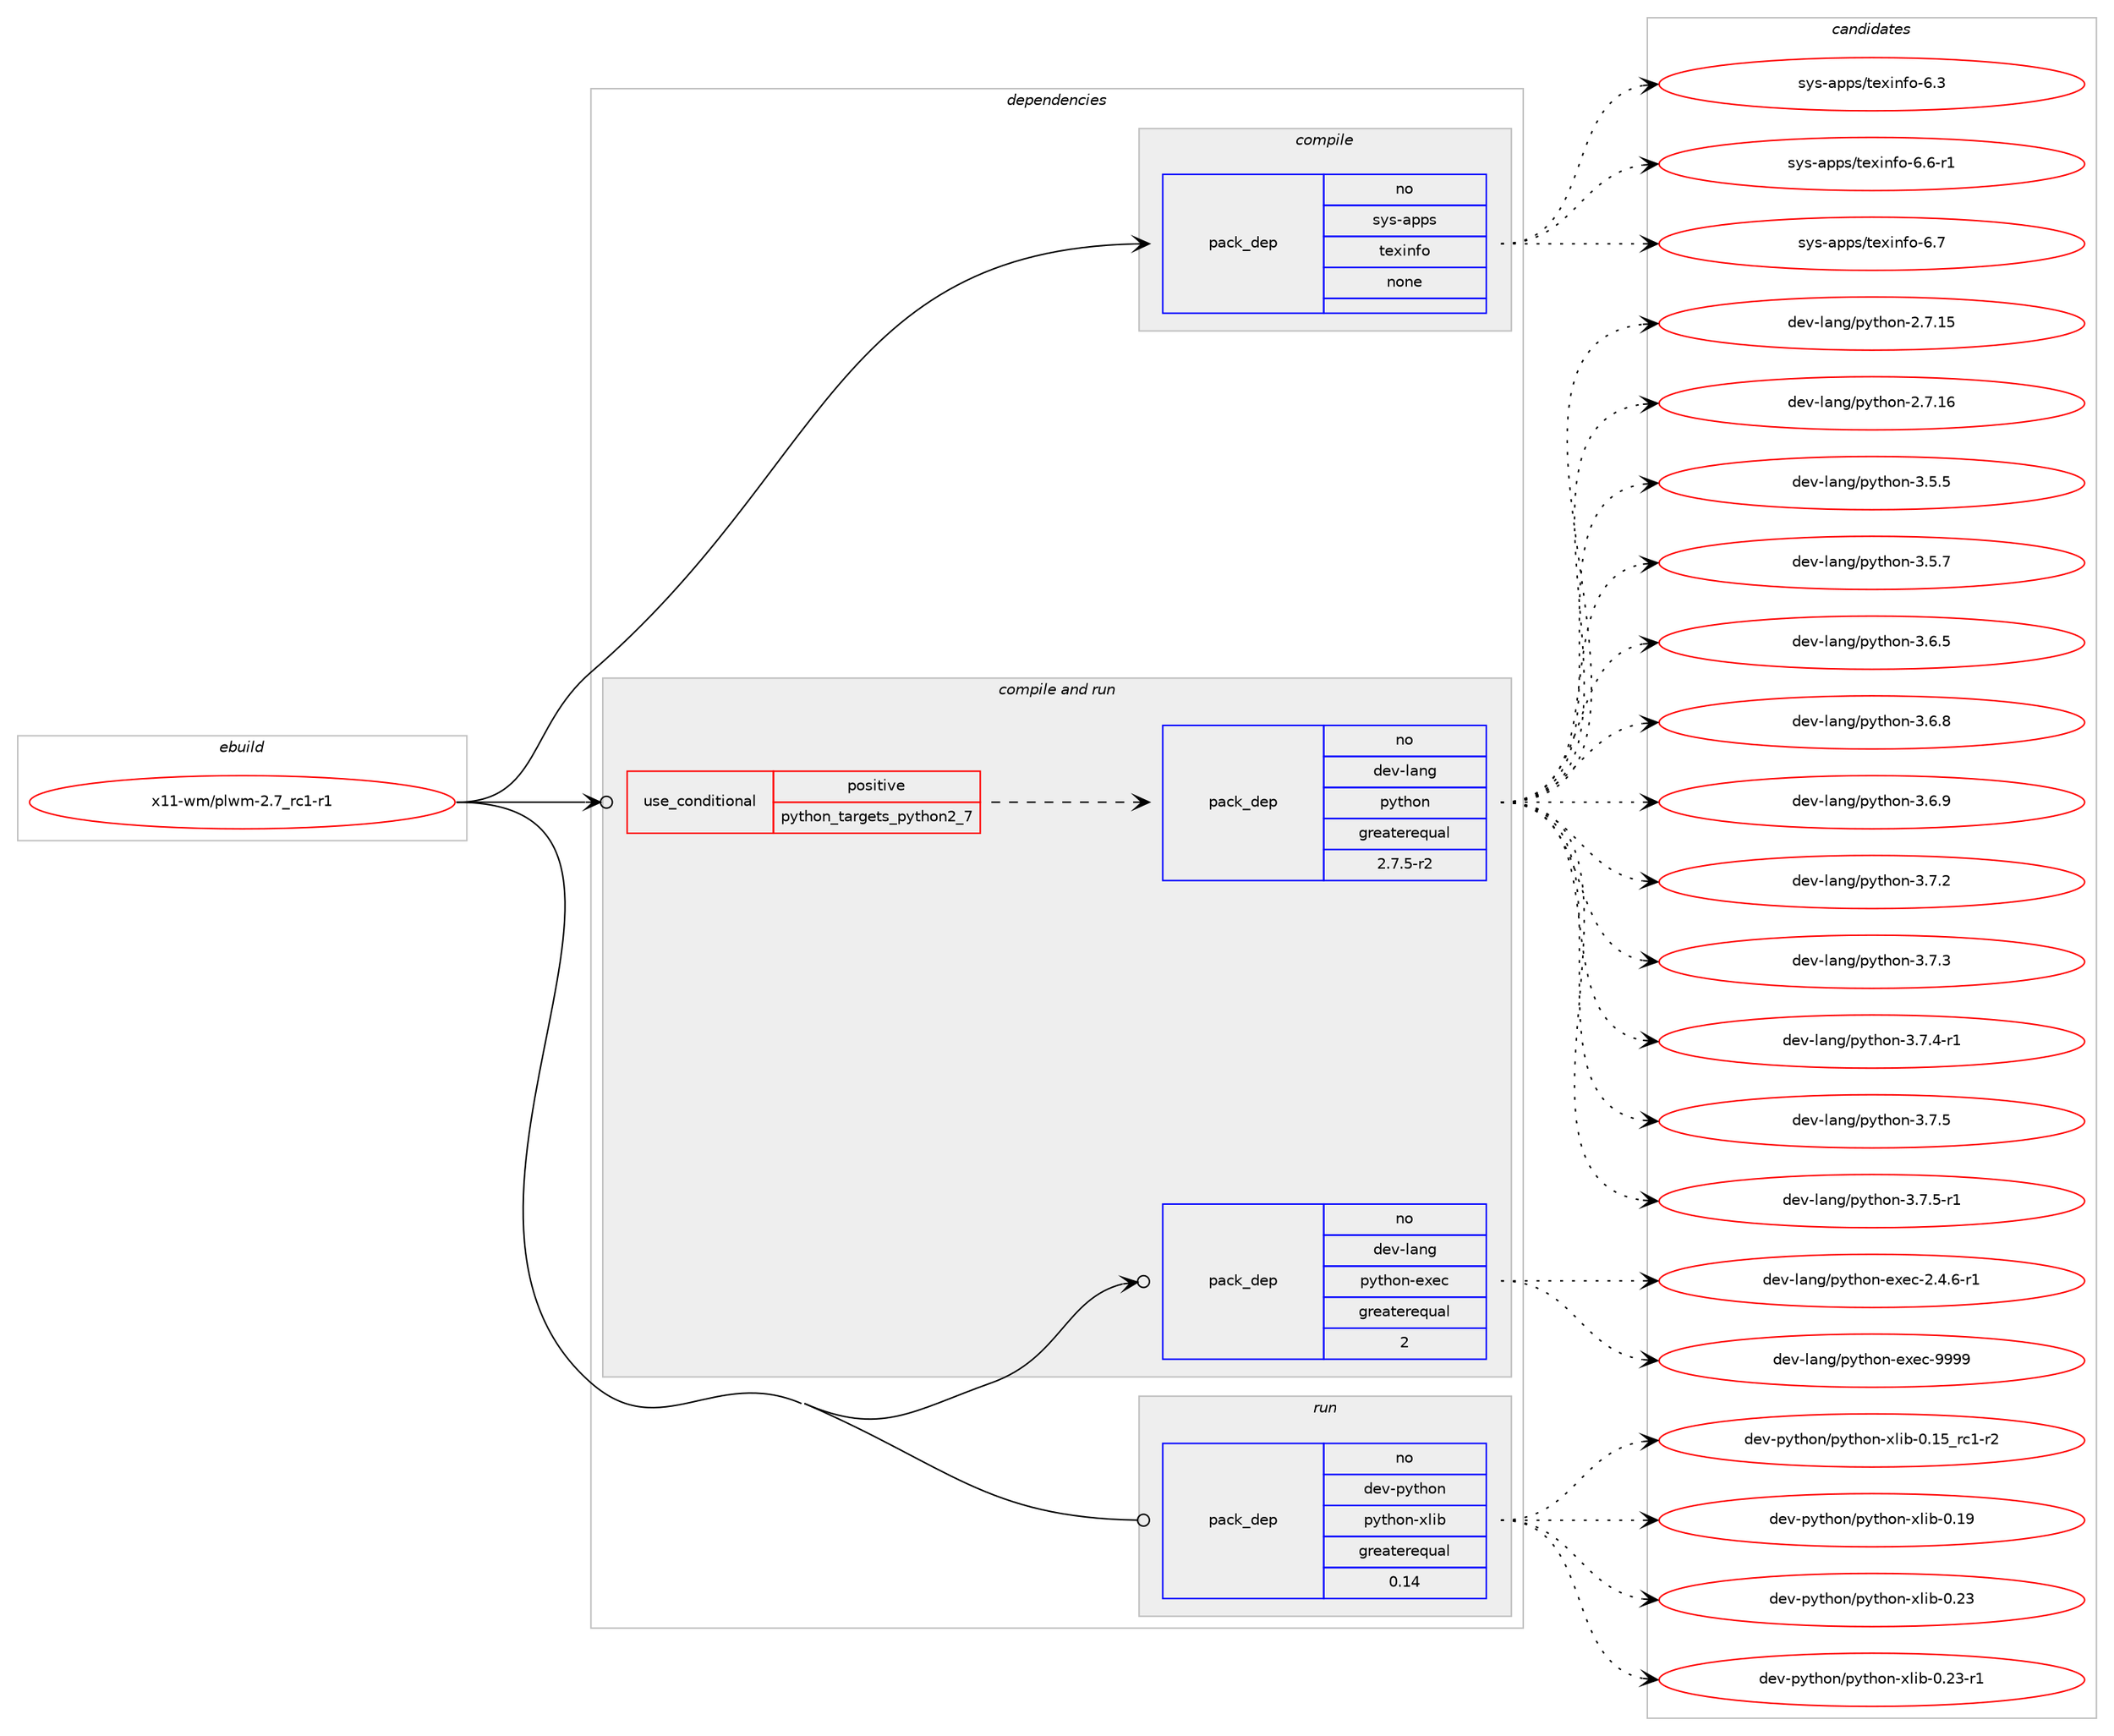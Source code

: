 digraph prolog {

# *************
# Graph options
# *************

newrank=true;
concentrate=true;
compound=true;
graph [rankdir=LR,fontname=Helvetica,fontsize=10,ranksep=1.5];#, ranksep=2.5, nodesep=0.2];
edge  [arrowhead=vee];
node  [fontname=Helvetica,fontsize=10];

# **********
# The ebuild
# **********

subgraph cluster_leftcol {
color=gray;
rank=same;
label=<<i>ebuild</i>>;
id [label="x11-wm/plwm-2.7_rc1-r1", color=red, width=4, href="../x11-wm/plwm-2.7_rc1-r1.svg"];
}

# ****************
# The dependencies
# ****************

subgraph cluster_midcol {
color=gray;
label=<<i>dependencies</i>>;
subgraph cluster_compile {
fillcolor="#eeeeee";
style=filled;
label=<<i>compile</i>>;
subgraph pack689482 {
dependency927069 [label=<<TABLE BORDER="0" CELLBORDER="1" CELLSPACING="0" CELLPADDING="4" WIDTH="220"><TR><TD ROWSPAN="6" CELLPADDING="30">pack_dep</TD></TR><TR><TD WIDTH="110">no</TD></TR><TR><TD>sys-apps</TD></TR><TR><TD>texinfo</TD></TR><TR><TD>none</TD></TR><TR><TD></TD></TR></TABLE>>, shape=none, color=blue];
}
id:e -> dependency927069:w [weight=20,style="solid",arrowhead="vee"];
}
subgraph cluster_compileandrun {
fillcolor="#eeeeee";
style=filled;
label=<<i>compile and run</i>>;
subgraph cond220727 {
dependency927070 [label=<<TABLE BORDER="0" CELLBORDER="1" CELLSPACING="0" CELLPADDING="4"><TR><TD ROWSPAN="3" CELLPADDING="10">use_conditional</TD></TR><TR><TD>positive</TD></TR><TR><TD>python_targets_python2_7</TD></TR></TABLE>>, shape=none, color=red];
subgraph pack689483 {
dependency927071 [label=<<TABLE BORDER="0" CELLBORDER="1" CELLSPACING="0" CELLPADDING="4" WIDTH="220"><TR><TD ROWSPAN="6" CELLPADDING="30">pack_dep</TD></TR><TR><TD WIDTH="110">no</TD></TR><TR><TD>dev-lang</TD></TR><TR><TD>python</TD></TR><TR><TD>greaterequal</TD></TR><TR><TD>2.7.5-r2</TD></TR></TABLE>>, shape=none, color=blue];
}
dependency927070:e -> dependency927071:w [weight=20,style="dashed",arrowhead="vee"];
}
id:e -> dependency927070:w [weight=20,style="solid",arrowhead="odotvee"];
subgraph pack689484 {
dependency927072 [label=<<TABLE BORDER="0" CELLBORDER="1" CELLSPACING="0" CELLPADDING="4" WIDTH="220"><TR><TD ROWSPAN="6" CELLPADDING="30">pack_dep</TD></TR><TR><TD WIDTH="110">no</TD></TR><TR><TD>dev-lang</TD></TR><TR><TD>python-exec</TD></TR><TR><TD>greaterequal</TD></TR><TR><TD>2</TD></TR></TABLE>>, shape=none, color=blue];
}
id:e -> dependency927072:w [weight=20,style="solid",arrowhead="odotvee"];
}
subgraph cluster_run {
fillcolor="#eeeeee";
style=filled;
label=<<i>run</i>>;
subgraph pack689485 {
dependency927073 [label=<<TABLE BORDER="0" CELLBORDER="1" CELLSPACING="0" CELLPADDING="4" WIDTH="220"><TR><TD ROWSPAN="6" CELLPADDING="30">pack_dep</TD></TR><TR><TD WIDTH="110">no</TD></TR><TR><TD>dev-python</TD></TR><TR><TD>python-xlib</TD></TR><TR><TD>greaterequal</TD></TR><TR><TD>0.14</TD></TR></TABLE>>, shape=none, color=blue];
}
id:e -> dependency927073:w [weight=20,style="solid",arrowhead="odot"];
}
}

# **************
# The candidates
# **************

subgraph cluster_choices {
rank=same;
color=gray;
label=<<i>candidates</i>>;

subgraph choice689482 {
color=black;
nodesep=1;
choice11512111545971121121154711610112010511010211145544651 [label="sys-apps/texinfo-6.3", color=red, width=4,href="../sys-apps/texinfo-6.3.svg"];
choice115121115459711211211547116101120105110102111455446544511449 [label="sys-apps/texinfo-6.6-r1", color=red, width=4,href="../sys-apps/texinfo-6.6-r1.svg"];
choice11512111545971121121154711610112010511010211145544655 [label="sys-apps/texinfo-6.7", color=red, width=4,href="../sys-apps/texinfo-6.7.svg"];
dependency927069:e -> choice11512111545971121121154711610112010511010211145544651:w [style=dotted,weight="100"];
dependency927069:e -> choice115121115459711211211547116101120105110102111455446544511449:w [style=dotted,weight="100"];
dependency927069:e -> choice11512111545971121121154711610112010511010211145544655:w [style=dotted,weight="100"];
}
subgraph choice689483 {
color=black;
nodesep=1;
choice10010111845108971101034711212111610411111045504655464953 [label="dev-lang/python-2.7.15", color=red, width=4,href="../dev-lang/python-2.7.15.svg"];
choice10010111845108971101034711212111610411111045504655464954 [label="dev-lang/python-2.7.16", color=red, width=4,href="../dev-lang/python-2.7.16.svg"];
choice100101118451089711010347112121116104111110455146534653 [label="dev-lang/python-3.5.5", color=red, width=4,href="../dev-lang/python-3.5.5.svg"];
choice100101118451089711010347112121116104111110455146534655 [label="dev-lang/python-3.5.7", color=red, width=4,href="../dev-lang/python-3.5.7.svg"];
choice100101118451089711010347112121116104111110455146544653 [label="dev-lang/python-3.6.5", color=red, width=4,href="../dev-lang/python-3.6.5.svg"];
choice100101118451089711010347112121116104111110455146544656 [label="dev-lang/python-3.6.8", color=red, width=4,href="../dev-lang/python-3.6.8.svg"];
choice100101118451089711010347112121116104111110455146544657 [label="dev-lang/python-3.6.9", color=red, width=4,href="../dev-lang/python-3.6.9.svg"];
choice100101118451089711010347112121116104111110455146554650 [label="dev-lang/python-3.7.2", color=red, width=4,href="../dev-lang/python-3.7.2.svg"];
choice100101118451089711010347112121116104111110455146554651 [label="dev-lang/python-3.7.3", color=red, width=4,href="../dev-lang/python-3.7.3.svg"];
choice1001011184510897110103471121211161041111104551465546524511449 [label="dev-lang/python-3.7.4-r1", color=red, width=4,href="../dev-lang/python-3.7.4-r1.svg"];
choice100101118451089711010347112121116104111110455146554653 [label="dev-lang/python-3.7.5", color=red, width=4,href="../dev-lang/python-3.7.5.svg"];
choice1001011184510897110103471121211161041111104551465546534511449 [label="dev-lang/python-3.7.5-r1", color=red, width=4,href="../dev-lang/python-3.7.5-r1.svg"];
dependency927071:e -> choice10010111845108971101034711212111610411111045504655464953:w [style=dotted,weight="100"];
dependency927071:e -> choice10010111845108971101034711212111610411111045504655464954:w [style=dotted,weight="100"];
dependency927071:e -> choice100101118451089711010347112121116104111110455146534653:w [style=dotted,weight="100"];
dependency927071:e -> choice100101118451089711010347112121116104111110455146534655:w [style=dotted,weight="100"];
dependency927071:e -> choice100101118451089711010347112121116104111110455146544653:w [style=dotted,weight="100"];
dependency927071:e -> choice100101118451089711010347112121116104111110455146544656:w [style=dotted,weight="100"];
dependency927071:e -> choice100101118451089711010347112121116104111110455146544657:w [style=dotted,weight="100"];
dependency927071:e -> choice100101118451089711010347112121116104111110455146554650:w [style=dotted,weight="100"];
dependency927071:e -> choice100101118451089711010347112121116104111110455146554651:w [style=dotted,weight="100"];
dependency927071:e -> choice1001011184510897110103471121211161041111104551465546524511449:w [style=dotted,weight="100"];
dependency927071:e -> choice100101118451089711010347112121116104111110455146554653:w [style=dotted,weight="100"];
dependency927071:e -> choice1001011184510897110103471121211161041111104551465546534511449:w [style=dotted,weight="100"];
}
subgraph choice689484 {
color=black;
nodesep=1;
choice10010111845108971101034711212111610411111045101120101994550465246544511449 [label="dev-lang/python-exec-2.4.6-r1", color=red, width=4,href="../dev-lang/python-exec-2.4.6-r1.svg"];
choice10010111845108971101034711212111610411111045101120101994557575757 [label="dev-lang/python-exec-9999", color=red, width=4,href="../dev-lang/python-exec-9999.svg"];
dependency927072:e -> choice10010111845108971101034711212111610411111045101120101994550465246544511449:w [style=dotted,weight="100"];
dependency927072:e -> choice10010111845108971101034711212111610411111045101120101994557575757:w [style=dotted,weight="100"];
}
subgraph choice689485 {
color=black;
nodesep=1;
choice1001011184511212111610411111047112121116104111110451201081059845484649539511499494511450 [label="dev-python/python-xlib-0.15_rc1-r2", color=red, width=4,href="../dev-python/python-xlib-0.15_rc1-r2.svg"];
choice100101118451121211161041111104711212111610411111045120108105984548464957 [label="dev-python/python-xlib-0.19", color=red, width=4,href="../dev-python/python-xlib-0.19.svg"];
choice100101118451121211161041111104711212111610411111045120108105984548465051 [label="dev-python/python-xlib-0.23", color=red, width=4,href="../dev-python/python-xlib-0.23.svg"];
choice1001011184511212111610411111047112121116104111110451201081059845484650514511449 [label="dev-python/python-xlib-0.23-r1", color=red, width=4,href="../dev-python/python-xlib-0.23-r1.svg"];
dependency927073:e -> choice1001011184511212111610411111047112121116104111110451201081059845484649539511499494511450:w [style=dotted,weight="100"];
dependency927073:e -> choice100101118451121211161041111104711212111610411111045120108105984548464957:w [style=dotted,weight="100"];
dependency927073:e -> choice100101118451121211161041111104711212111610411111045120108105984548465051:w [style=dotted,weight="100"];
dependency927073:e -> choice1001011184511212111610411111047112121116104111110451201081059845484650514511449:w [style=dotted,weight="100"];
}
}

}

